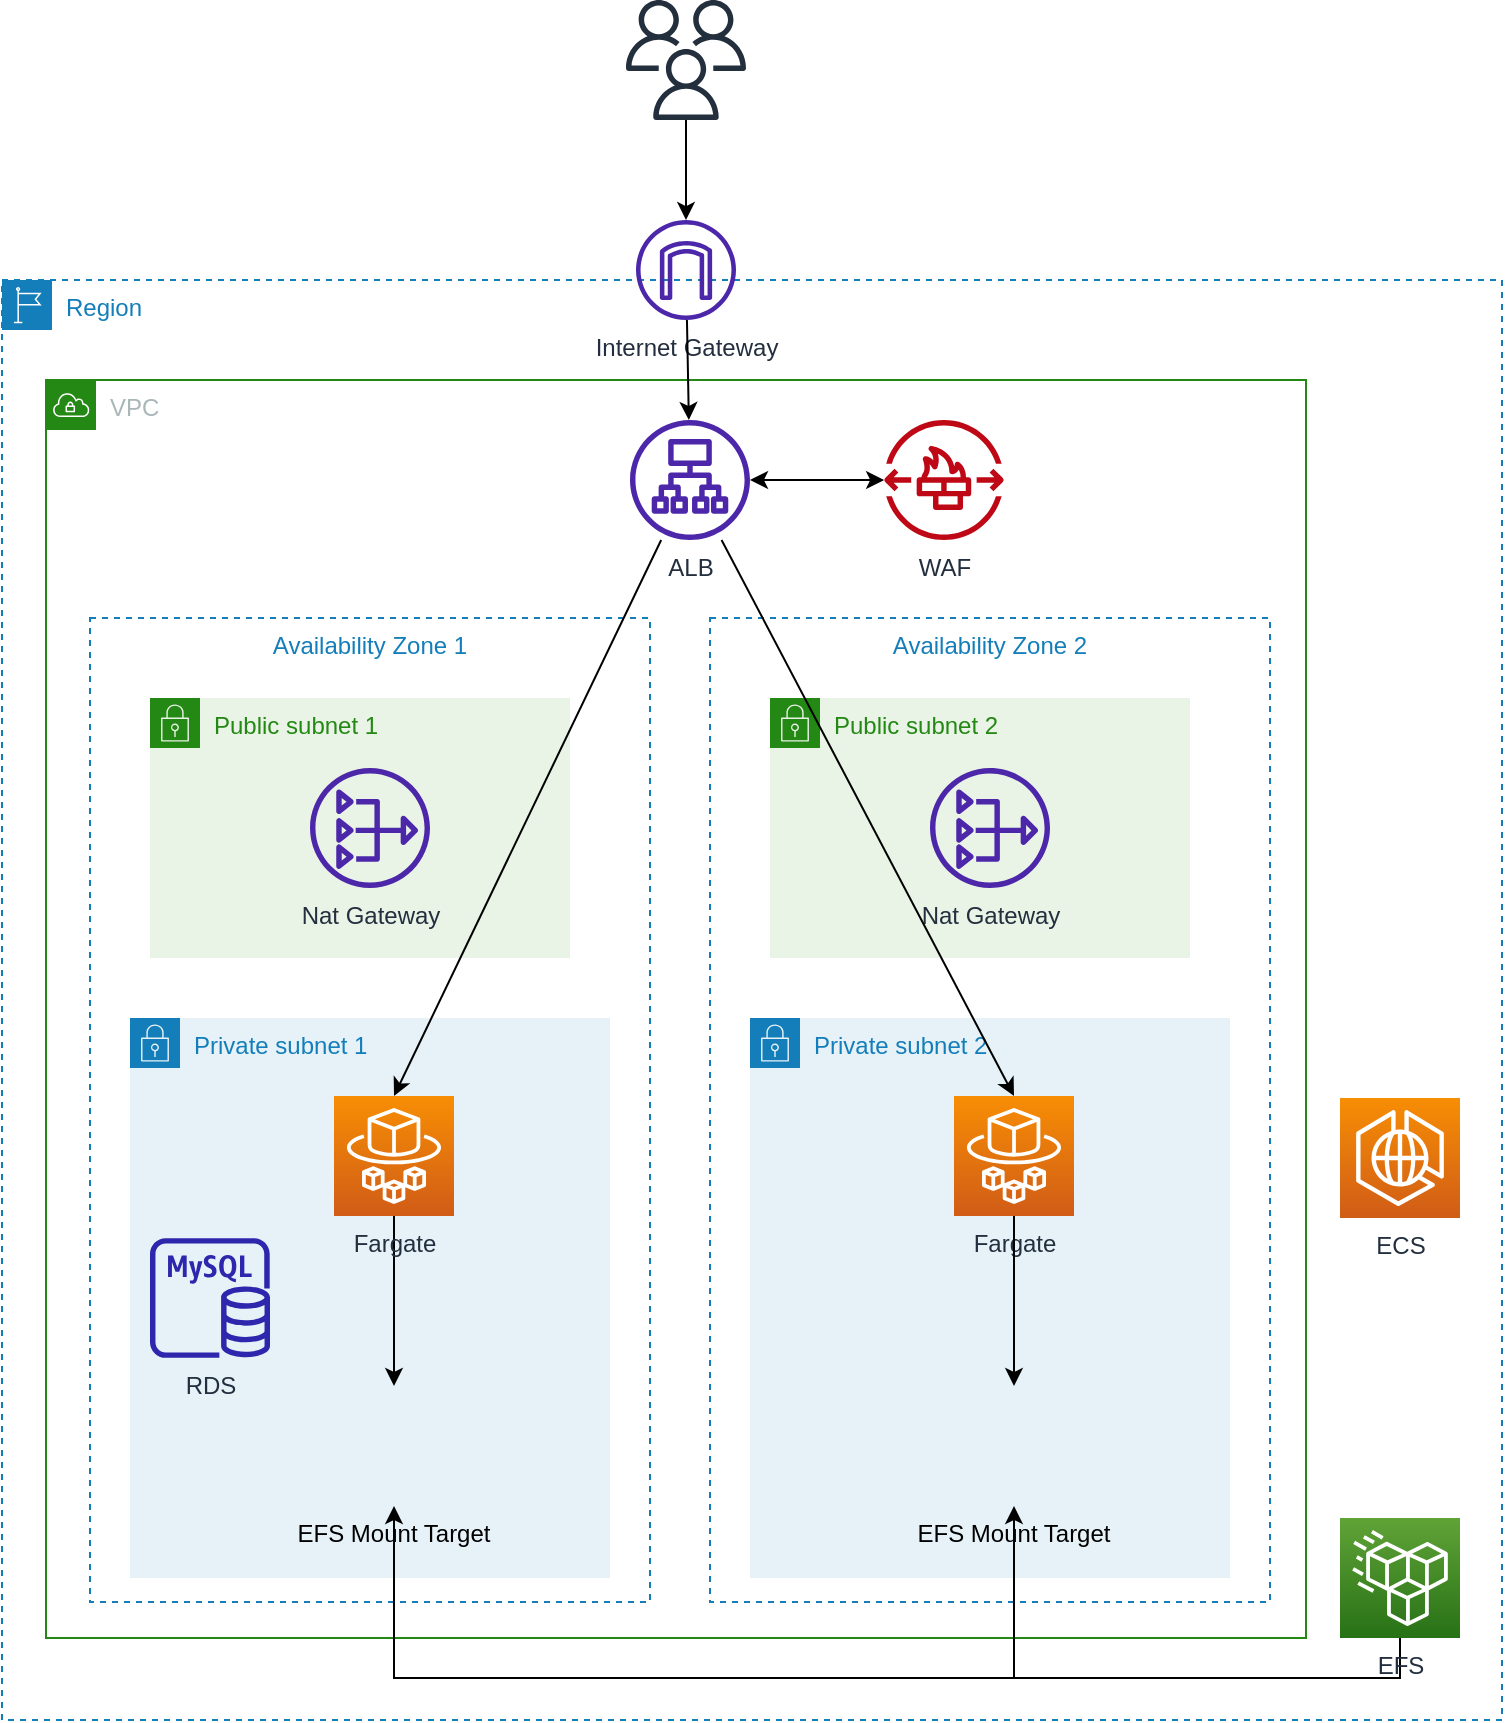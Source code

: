 <mxfile version="21.7.2" type="github">
  <diagram name="Page-1" id="63qM1-tfgb__tj5nFG9T">
    <mxGraphModel dx="1434" dy="765" grid="1" gridSize="10" guides="1" tooltips="1" connect="1" arrows="1" fold="1" page="1" pageScale="1" pageWidth="827" pageHeight="1169" math="0" shadow="0">
      <root>
        <mxCell id="0" />
        <mxCell id="1" parent="0" />
        <mxCell id="nMWoQP04A_DWtzXEW3hh-1" value="Region" style="points=[[0,0],[0.25,0],[0.5,0],[0.75,0],[1,0],[1,0.25],[1,0.5],[1,0.75],[1,1],[0.75,1],[0.5,1],[0.25,1],[0,1],[0,0.75],[0,0.5],[0,0.25]];outlineConnect=0;gradientColor=none;html=1;whiteSpace=wrap;fontSize=12;fontStyle=0;container=1;pointerEvents=0;collapsible=0;recursiveResize=0;shape=mxgraph.aws4.group;grIcon=mxgraph.aws4.group_region;strokeColor=#147EBA;fillColor=none;verticalAlign=top;align=left;spacingLeft=30;fontColor=#147EBA;dashed=1;" vertex="1" parent="1">
          <mxGeometry x="39" y="160" width="750" height="720" as="geometry" />
        </mxCell>
        <mxCell id="nMWoQP04A_DWtzXEW3hh-2" value="VPC" style="points=[[0,0],[0.25,0],[0.5,0],[0.75,0],[1,0],[1,0.25],[1,0.5],[1,0.75],[1,1],[0.75,1],[0.5,1],[0.25,1],[0,1],[0,0.75],[0,0.5],[0,0.25]];outlineConnect=0;gradientColor=none;html=1;whiteSpace=wrap;fontSize=12;fontStyle=0;container=1;pointerEvents=0;collapsible=0;recursiveResize=0;shape=mxgraph.aws4.group;grIcon=mxgraph.aws4.group_vpc;strokeColor=#248814;fillColor=none;verticalAlign=top;align=left;spacingLeft=30;fontColor=#AAB7B8;dashed=0;" vertex="1" parent="nMWoQP04A_DWtzXEW3hh-1">
          <mxGeometry x="22" y="50" width="630" height="629" as="geometry" />
        </mxCell>
        <mxCell id="nMWoQP04A_DWtzXEW3hh-4" value="Availability Zone 1" style="fillColor=none;strokeColor=#147EBA;dashed=1;verticalAlign=top;fontStyle=0;fontColor=#147EBA;whiteSpace=wrap;html=1;" vertex="1" parent="nMWoQP04A_DWtzXEW3hh-2">
          <mxGeometry x="22" y="119" width="280" height="492" as="geometry" />
        </mxCell>
        <mxCell id="nMWoQP04A_DWtzXEW3hh-6" value="Public subnet 1" style="points=[[0,0],[0.25,0],[0.5,0],[0.75,0],[1,0],[1,0.25],[1,0.5],[1,0.75],[1,1],[0.75,1],[0.5,1],[0.25,1],[0,1],[0,0.75],[0,0.5],[0,0.25]];outlineConnect=0;gradientColor=none;html=1;whiteSpace=wrap;fontSize=12;fontStyle=0;container=1;pointerEvents=0;collapsible=0;recursiveResize=0;shape=mxgraph.aws4.group;grIcon=mxgraph.aws4.group_security_group;grStroke=0;strokeColor=#248814;fillColor=#E9F3E6;verticalAlign=top;align=left;spacingLeft=30;fontColor=#248814;dashed=0;" vertex="1" parent="nMWoQP04A_DWtzXEW3hh-2">
          <mxGeometry x="52" y="159" width="210" height="130" as="geometry" />
        </mxCell>
        <mxCell id="nMWoQP04A_DWtzXEW3hh-7" value="Private subnet 1" style="points=[[0,0],[0.25,0],[0.5,0],[0.75,0],[1,0],[1,0.25],[1,0.5],[1,0.75],[1,1],[0.75,1],[0.5,1],[0.25,1],[0,1],[0,0.75],[0,0.5],[0,0.25]];outlineConnect=0;gradientColor=none;html=1;whiteSpace=wrap;fontSize=12;fontStyle=0;container=1;pointerEvents=0;collapsible=0;recursiveResize=0;shape=mxgraph.aws4.group;grIcon=mxgraph.aws4.group_security_group;grStroke=0;strokeColor=#147EBA;fillColor=#E6F2F8;verticalAlign=top;align=left;spacingLeft=30;fontColor=#147EBA;dashed=0;" vertex="1" parent="nMWoQP04A_DWtzXEW3hh-2">
          <mxGeometry x="42" y="319" width="240" height="280" as="geometry" />
        </mxCell>
        <mxCell id="nMWoQP04A_DWtzXEW3hh-12" style="edgeStyle=orthogonalEdgeStyle;rounded=0;orthogonalLoop=1;jettySize=auto;html=1;exitX=0.5;exitY=1;exitDx=0;exitDy=0;exitPerimeter=0;entryX=0.5;entryY=0;entryDx=0;entryDy=0;" edge="1" parent="nMWoQP04A_DWtzXEW3hh-2" source="nMWoQP04A_DWtzXEW3hh-8" target="nMWoQP04A_DWtzXEW3hh-11">
          <mxGeometry relative="1" as="geometry" />
        </mxCell>
        <mxCell id="nMWoQP04A_DWtzXEW3hh-8" value="Fargate" style="sketch=0;points=[[0,0,0],[0.25,0,0],[0.5,0,0],[0.75,0,0],[1,0,0],[0,1,0],[0.25,1,0],[0.5,1,0],[0.75,1,0],[1,1,0],[0,0.25,0],[0,0.5,0],[0,0.75,0],[1,0.25,0],[1,0.5,0],[1,0.75,0]];outlineConnect=0;fontColor=#232F3E;gradientColor=#F78E04;gradientDirection=north;fillColor=#D05C17;strokeColor=#ffffff;dashed=0;verticalLabelPosition=bottom;verticalAlign=top;align=center;html=1;fontSize=12;fontStyle=0;aspect=fixed;shape=mxgraph.aws4.resourceIcon;resIcon=mxgraph.aws4.fargate;" vertex="1" parent="nMWoQP04A_DWtzXEW3hh-2">
          <mxGeometry x="144" y="358" width="60" height="60" as="geometry" />
        </mxCell>
        <mxCell id="nMWoQP04A_DWtzXEW3hh-9" value="RDS" style="sketch=0;outlineConnect=0;fontColor=#232F3E;gradientColor=none;fillColor=#2E27AD;strokeColor=none;dashed=0;verticalLabelPosition=bottom;verticalAlign=top;align=center;html=1;fontSize=12;fontStyle=0;aspect=fixed;pointerEvents=1;shape=mxgraph.aws4.rds_mysql_instance;" vertex="1" parent="nMWoQP04A_DWtzXEW3hh-2">
          <mxGeometry x="52" y="429" width="60" height="60" as="geometry" />
        </mxCell>
        <mxCell id="nMWoQP04A_DWtzXEW3hh-11" value="EFS Mount Target" style="shape=image;verticalLabelPosition=bottom;labelBackgroundColor=none;verticalAlign=top;aspect=fixed;imageAspect=0;image=https://www.gliffy.com/sites/default/files/image/2020-06/Amazon-Elastic-File-System_EFS_dark-bg.png;" vertex="1" parent="nMWoQP04A_DWtzXEW3hh-2">
          <mxGeometry x="144" y="503" width="60" height="60" as="geometry" />
        </mxCell>
        <mxCell id="nMWoQP04A_DWtzXEW3hh-13" value="Nat Gateway" style="sketch=0;outlineConnect=0;fontColor=#232F3E;gradientColor=none;fillColor=#4D27AA;strokeColor=none;dashed=0;verticalLabelPosition=bottom;verticalAlign=top;align=center;html=1;fontSize=12;fontStyle=0;aspect=fixed;pointerEvents=1;shape=mxgraph.aws4.nat_gateway;" vertex="1" parent="nMWoQP04A_DWtzXEW3hh-2">
          <mxGeometry x="132" y="194" width="60" height="60" as="geometry" />
        </mxCell>
        <mxCell id="nMWoQP04A_DWtzXEW3hh-14" value="ALB" style="sketch=0;outlineConnect=0;fontColor=#232F3E;gradientColor=none;fillColor=#4D27AA;strokeColor=none;dashed=0;verticalLabelPosition=bottom;verticalAlign=top;align=center;html=1;fontSize=12;fontStyle=0;aspect=fixed;pointerEvents=1;shape=mxgraph.aws4.application_load_balancer;" vertex="1" parent="nMWoQP04A_DWtzXEW3hh-2">
          <mxGeometry x="292" y="20" width="60" height="60" as="geometry" />
        </mxCell>
        <mxCell id="nMWoQP04A_DWtzXEW3hh-15" value="Availability Zone 2" style="fillColor=none;strokeColor=#147EBA;dashed=1;verticalAlign=top;fontStyle=0;fontColor=#147EBA;whiteSpace=wrap;html=1;" vertex="1" parent="nMWoQP04A_DWtzXEW3hh-2">
          <mxGeometry x="332" y="119" width="280" height="492" as="geometry" />
        </mxCell>
        <mxCell id="nMWoQP04A_DWtzXEW3hh-16" value="Public subnet 2" style="points=[[0,0],[0.25,0],[0.5,0],[0.75,0],[1,0],[1,0.25],[1,0.5],[1,0.75],[1,1],[0.75,1],[0.5,1],[0.25,1],[0,1],[0,0.75],[0,0.5],[0,0.25]];outlineConnect=0;gradientColor=none;html=1;whiteSpace=wrap;fontSize=12;fontStyle=0;container=1;pointerEvents=0;collapsible=0;recursiveResize=0;shape=mxgraph.aws4.group;grIcon=mxgraph.aws4.group_security_group;grStroke=0;strokeColor=#248814;fillColor=#E9F3E6;verticalAlign=top;align=left;spacingLeft=30;fontColor=#248814;dashed=0;" vertex="1" parent="nMWoQP04A_DWtzXEW3hh-2">
          <mxGeometry x="362" y="159" width="210" height="130" as="geometry" />
        </mxCell>
        <mxCell id="nMWoQP04A_DWtzXEW3hh-17" value="Private subnet 2" style="points=[[0,0],[0.25,0],[0.5,0],[0.75,0],[1,0],[1,0.25],[1,0.5],[1,0.75],[1,1],[0.75,1],[0.5,1],[0.25,1],[0,1],[0,0.75],[0,0.5],[0,0.25]];outlineConnect=0;gradientColor=none;html=1;whiteSpace=wrap;fontSize=12;fontStyle=0;container=1;pointerEvents=0;collapsible=0;recursiveResize=0;shape=mxgraph.aws4.group;grIcon=mxgraph.aws4.group_security_group;grStroke=0;strokeColor=#147EBA;fillColor=#E6F2F8;verticalAlign=top;align=left;spacingLeft=30;fontColor=#147EBA;dashed=0;" vertex="1" parent="nMWoQP04A_DWtzXEW3hh-2">
          <mxGeometry x="352" y="319" width="240" height="280" as="geometry" />
        </mxCell>
        <mxCell id="nMWoQP04A_DWtzXEW3hh-19" value="Fargate" style="sketch=0;points=[[0,0,0],[0.25,0,0],[0.5,0,0],[0.75,0,0],[1,0,0],[0,1,0],[0.25,1,0],[0.5,1,0],[0.75,1,0],[1,1,0],[0,0.25,0],[0,0.5,0],[0,0.75,0],[1,0.25,0],[1,0.5,0],[1,0.75,0]];outlineConnect=0;fontColor=#232F3E;gradientColor=#F78E04;gradientDirection=north;fillColor=#D05C17;strokeColor=#ffffff;dashed=0;verticalLabelPosition=bottom;verticalAlign=top;align=center;html=1;fontSize=12;fontStyle=0;aspect=fixed;shape=mxgraph.aws4.resourceIcon;resIcon=mxgraph.aws4.fargate;" vertex="1" parent="nMWoQP04A_DWtzXEW3hh-2">
          <mxGeometry x="454" y="358" width="60" height="60" as="geometry" />
        </mxCell>
        <mxCell id="nMWoQP04A_DWtzXEW3hh-21" value="EFS Mount Target" style="shape=image;verticalLabelPosition=bottom;labelBackgroundColor=none;verticalAlign=top;aspect=fixed;imageAspect=0;image=https://www.gliffy.com/sites/default/files/image/2020-06/Amazon-Elastic-File-System_EFS_dark-bg.png;" vertex="1" parent="nMWoQP04A_DWtzXEW3hh-2">
          <mxGeometry x="454" y="503" width="60" height="60" as="geometry" />
        </mxCell>
        <mxCell id="nMWoQP04A_DWtzXEW3hh-18" style="edgeStyle=orthogonalEdgeStyle;rounded=0;orthogonalLoop=1;jettySize=auto;html=1;exitX=0.5;exitY=1;exitDx=0;exitDy=0;exitPerimeter=0;entryX=0.5;entryY=0;entryDx=0;entryDy=0;" edge="1" parent="nMWoQP04A_DWtzXEW3hh-2" source="nMWoQP04A_DWtzXEW3hh-19" target="nMWoQP04A_DWtzXEW3hh-21">
          <mxGeometry relative="1" as="geometry" />
        </mxCell>
        <mxCell id="nMWoQP04A_DWtzXEW3hh-22" value="Nat Gateway" style="sketch=0;outlineConnect=0;fontColor=#232F3E;gradientColor=none;fillColor=#4D27AA;strokeColor=none;dashed=0;verticalLabelPosition=bottom;verticalAlign=top;align=center;html=1;fontSize=12;fontStyle=0;aspect=fixed;pointerEvents=1;shape=mxgraph.aws4.nat_gateway;" vertex="1" parent="nMWoQP04A_DWtzXEW3hh-2">
          <mxGeometry x="442" y="194" width="60" height="60" as="geometry" />
        </mxCell>
        <mxCell id="nMWoQP04A_DWtzXEW3hh-24" value="" style="endArrow=classic;html=1;rounded=0;entryX=0.5;entryY=0;entryDx=0;entryDy=0;entryPerimeter=0;" edge="1" parent="nMWoQP04A_DWtzXEW3hh-2" source="nMWoQP04A_DWtzXEW3hh-14" target="nMWoQP04A_DWtzXEW3hh-8">
          <mxGeometry width="50" height="50" relative="1" as="geometry">
            <mxPoint x="305.971" y="110.999" as="sourcePoint" />
            <mxPoint x="442" y="311" as="targetPoint" />
          </mxGeometry>
        </mxCell>
        <mxCell id="nMWoQP04A_DWtzXEW3hh-25" value="" style="endArrow=classic;html=1;rounded=0;entryX=0.5;entryY=0;entryDx=0;entryDy=0;entryPerimeter=0;" edge="1" parent="nMWoQP04A_DWtzXEW3hh-2" source="nMWoQP04A_DWtzXEW3hh-14" target="nMWoQP04A_DWtzXEW3hh-19">
          <mxGeometry width="50" height="50" relative="1" as="geometry">
            <mxPoint x="339.545" y="110.999" as="sourcePoint" />
            <mxPoint x="442" y="311" as="targetPoint" />
          </mxGeometry>
        </mxCell>
        <mxCell id="nMWoQP04A_DWtzXEW3hh-33" value="" style="endArrow=classic;startArrow=classic;html=1;rounded=0;" edge="1" parent="nMWoQP04A_DWtzXEW3hh-2" source="nMWoQP04A_DWtzXEW3hh-14" target="nMWoQP04A_DWtzXEW3hh-34">
          <mxGeometry width="50" height="50" relative="1" as="geometry">
            <mxPoint x="459" y="250" as="sourcePoint" />
            <mxPoint x="429" y="50" as="targetPoint" />
          </mxGeometry>
        </mxCell>
        <mxCell id="nMWoQP04A_DWtzXEW3hh-34" value="WAF" style="sketch=0;outlineConnect=0;fontColor=#232F3E;gradientColor=none;fillColor=#BF0816;strokeColor=none;dashed=0;verticalLabelPosition=bottom;verticalAlign=top;align=center;html=1;fontSize=12;fontStyle=0;aspect=fixed;pointerEvents=1;shape=mxgraph.aws4.network_firewall_endpoints;" vertex="1" parent="nMWoQP04A_DWtzXEW3hh-2">
          <mxGeometry x="419" y="20" width="60" height="60" as="geometry" />
        </mxCell>
        <mxCell id="nMWoQP04A_DWtzXEW3hh-26" style="edgeStyle=orthogonalEdgeStyle;rounded=0;orthogonalLoop=1;jettySize=auto;html=1;exitX=0.5;exitY=1;exitDx=0;exitDy=0;exitPerimeter=0;entryX=0.5;entryY=1;entryDx=0;entryDy=0;" edge="1" parent="nMWoQP04A_DWtzXEW3hh-1" source="nMWoQP04A_DWtzXEW3hh-10" target="nMWoQP04A_DWtzXEW3hh-21">
          <mxGeometry relative="1" as="geometry" />
        </mxCell>
        <mxCell id="nMWoQP04A_DWtzXEW3hh-27" style="edgeStyle=orthogonalEdgeStyle;rounded=0;orthogonalLoop=1;jettySize=auto;html=1;exitX=0.5;exitY=1;exitDx=0;exitDy=0;exitPerimeter=0;entryX=0.5;entryY=1;entryDx=0;entryDy=0;" edge="1" parent="nMWoQP04A_DWtzXEW3hh-1" source="nMWoQP04A_DWtzXEW3hh-10" target="nMWoQP04A_DWtzXEW3hh-11">
          <mxGeometry relative="1" as="geometry" />
        </mxCell>
        <mxCell id="nMWoQP04A_DWtzXEW3hh-10" value="EFS" style="sketch=0;points=[[0,0,0],[0.25,0,0],[0.5,0,0],[0.75,0,0],[1,0,0],[0,1,0],[0.25,1,0],[0.5,1,0],[0.75,1,0],[1,1,0],[0,0.25,0],[0,0.5,0],[0,0.75,0],[1,0.25,0],[1,0.5,0],[1,0.75,0]];outlineConnect=0;fontColor=#232F3E;gradientColor=#60A337;gradientDirection=north;fillColor=#277116;strokeColor=#ffffff;dashed=0;verticalLabelPosition=bottom;verticalAlign=top;align=center;html=1;fontSize=12;fontStyle=0;aspect=fixed;shape=mxgraph.aws4.resourceIcon;resIcon=mxgraph.aws4.efs_standard;" vertex="1" parent="nMWoQP04A_DWtzXEW3hh-1">
          <mxGeometry x="669" y="619" width="60" height="60" as="geometry" />
        </mxCell>
        <mxCell id="nMWoQP04A_DWtzXEW3hh-28" value="ECS" style="sketch=0;points=[[0,0,0],[0.25,0,0],[0.5,0,0],[0.75,0,0],[1,0,0],[0,1,0],[0.25,1,0],[0.5,1,0],[0.75,1,0],[1,1,0],[0,0.25,0],[0,0.5,0],[0,0.75,0],[1,0.25,0],[1,0.5,0],[1,0.75,0]];outlineConnect=0;fontColor=#232F3E;gradientColor=#F78E04;gradientDirection=north;fillColor=#D05C17;strokeColor=#ffffff;dashed=0;verticalLabelPosition=bottom;verticalAlign=top;align=center;html=1;fontSize=12;fontStyle=0;aspect=fixed;shape=mxgraph.aws4.resourceIcon;resIcon=mxgraph.aws4.ecs_anywhere;" vertex="1" parent="nMWoQP04A_DWtzXEW3hh-1">
          <mxGeometry x="669" y="409" width="60" height="60" as="geometry" />
        </mxCell>
        <mxCell id="nMWoQP04A_DWtzXEW3hh-3" value="Internet Gateway" style="sketch=0;outlineConnect=0;fontColor=#232F3E;gradientColor=none;fillColor=#4D27AA;strokeColor=none;dashed=0;verticalLabelPosition=bottom;verticalAlign=top;align=center;html=1;fontSize=12;fontStyle=0;aspect=fixed;pointerEvents=1;shape=mxgraph.aws4.internet_gateway;" vertex="1" parent="1">
          <mxGeometry x="356" y="130" width="50" height="50" as="geometry" />
        </mxCell>
        <mxCell id="nMWoQP04A_DWtzXEW3hh-29" value="" style="endArrow=classic;html=1;rounded=0;" edge="1" parent="1" source="nMWoQP04A_DWtzXEW3hh-3" target="nMWoQP04A_DWtzXEW3hh-14">
          <mxGeometry width="50" height="50" relative="1" as="geometry">
            <mxPoint x="511" y="400" as="sourcePoint" />
            <mxPoint x="561" y="350" as="targetPoint" />
          </mxGeometry>
        </mxCell>
        <mxCell id="nMWoQP04A_DWtzXEW3hh-30" value="" style="sketch=0;outlineConnect=0;fontColor=#232F3E;gradientColor=none;fillColor=#232F3D;strokeColor=none;dashed=0;verticalLabelPosition=bottom;verticalAlign=top;align=center;html=1;fontSize=12;fontStyle=0;aspect=fixed;pointerEvents=1;shape=mxgraph.aws4.users;" vertex="1" parent="1">
          <mxGeometry x="351" y="20" width="60" height="60" as="geometry" />
        </mxCell>
        <mxCell id="nMWoQP04A_DWtzXEW3hh-31" value="" style="endArrow=classic;html=1;rounded=0;" edge="1" parent="1" source="nMWoQP04A_DWtzXEW3hh-30" target="nMWoQP04A_DWtzXEW3hh-3">
          <mxGeometry width="50" height="50" relative="1" as="geometry">
            <mxPoint x="511" y="300" as="sourcePoint" />
            <mxPoint x="561" y="250" as="targetPoint" />
          </mxGeometry>
        </mxCell>
      </root>
    </mxGraphModel>
  </diagram>
</mxfile>
